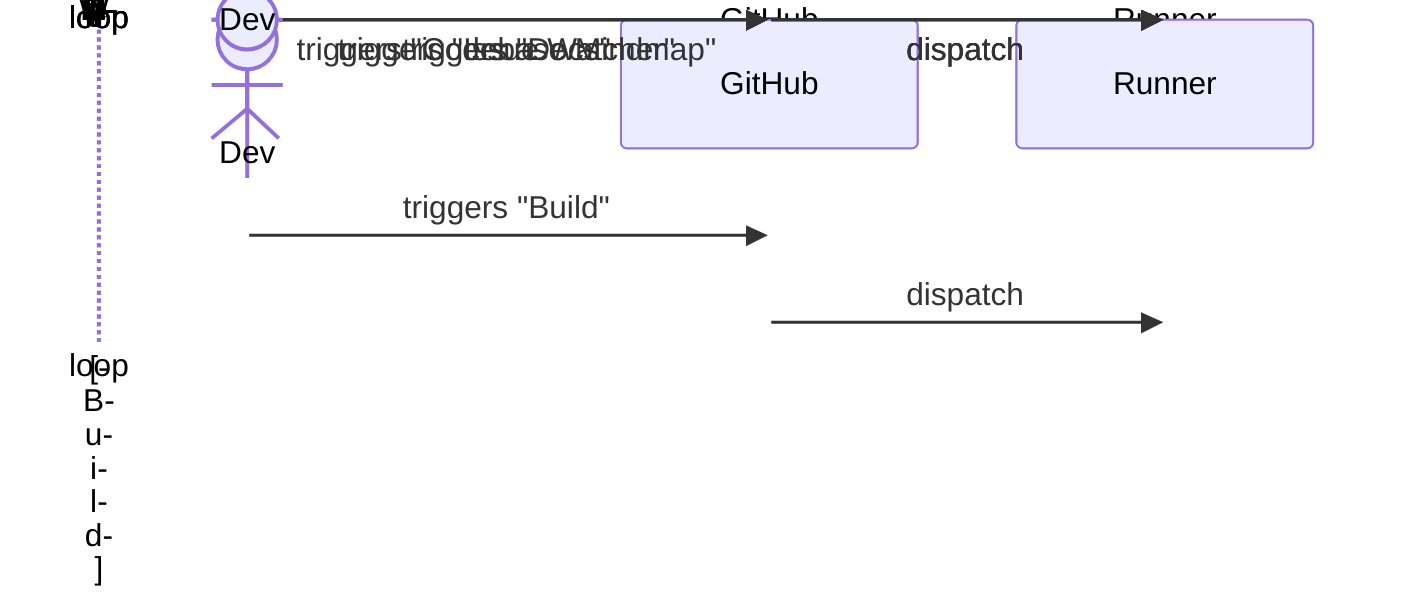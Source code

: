 sequenceDiagram
actor Dev
participant GitHub
participant Runner
Dev->>GitHub: triggers "Build"
GitHub->>Runner: dispatch
loop Build
end
Dev->>GitHub: triggers "Docs"
GitHub->>Runner: dispatch
loop Docs
end
Dev->>GitHub: triggers "Issue Watcher"
GitHub->>Runner: dispatch
loop Issue Watcher
end
Dev->>GitHub: triggers "Codebase Mindmap"
GitHub->>Runner: dispatch
loop Codebase Mindmap
end